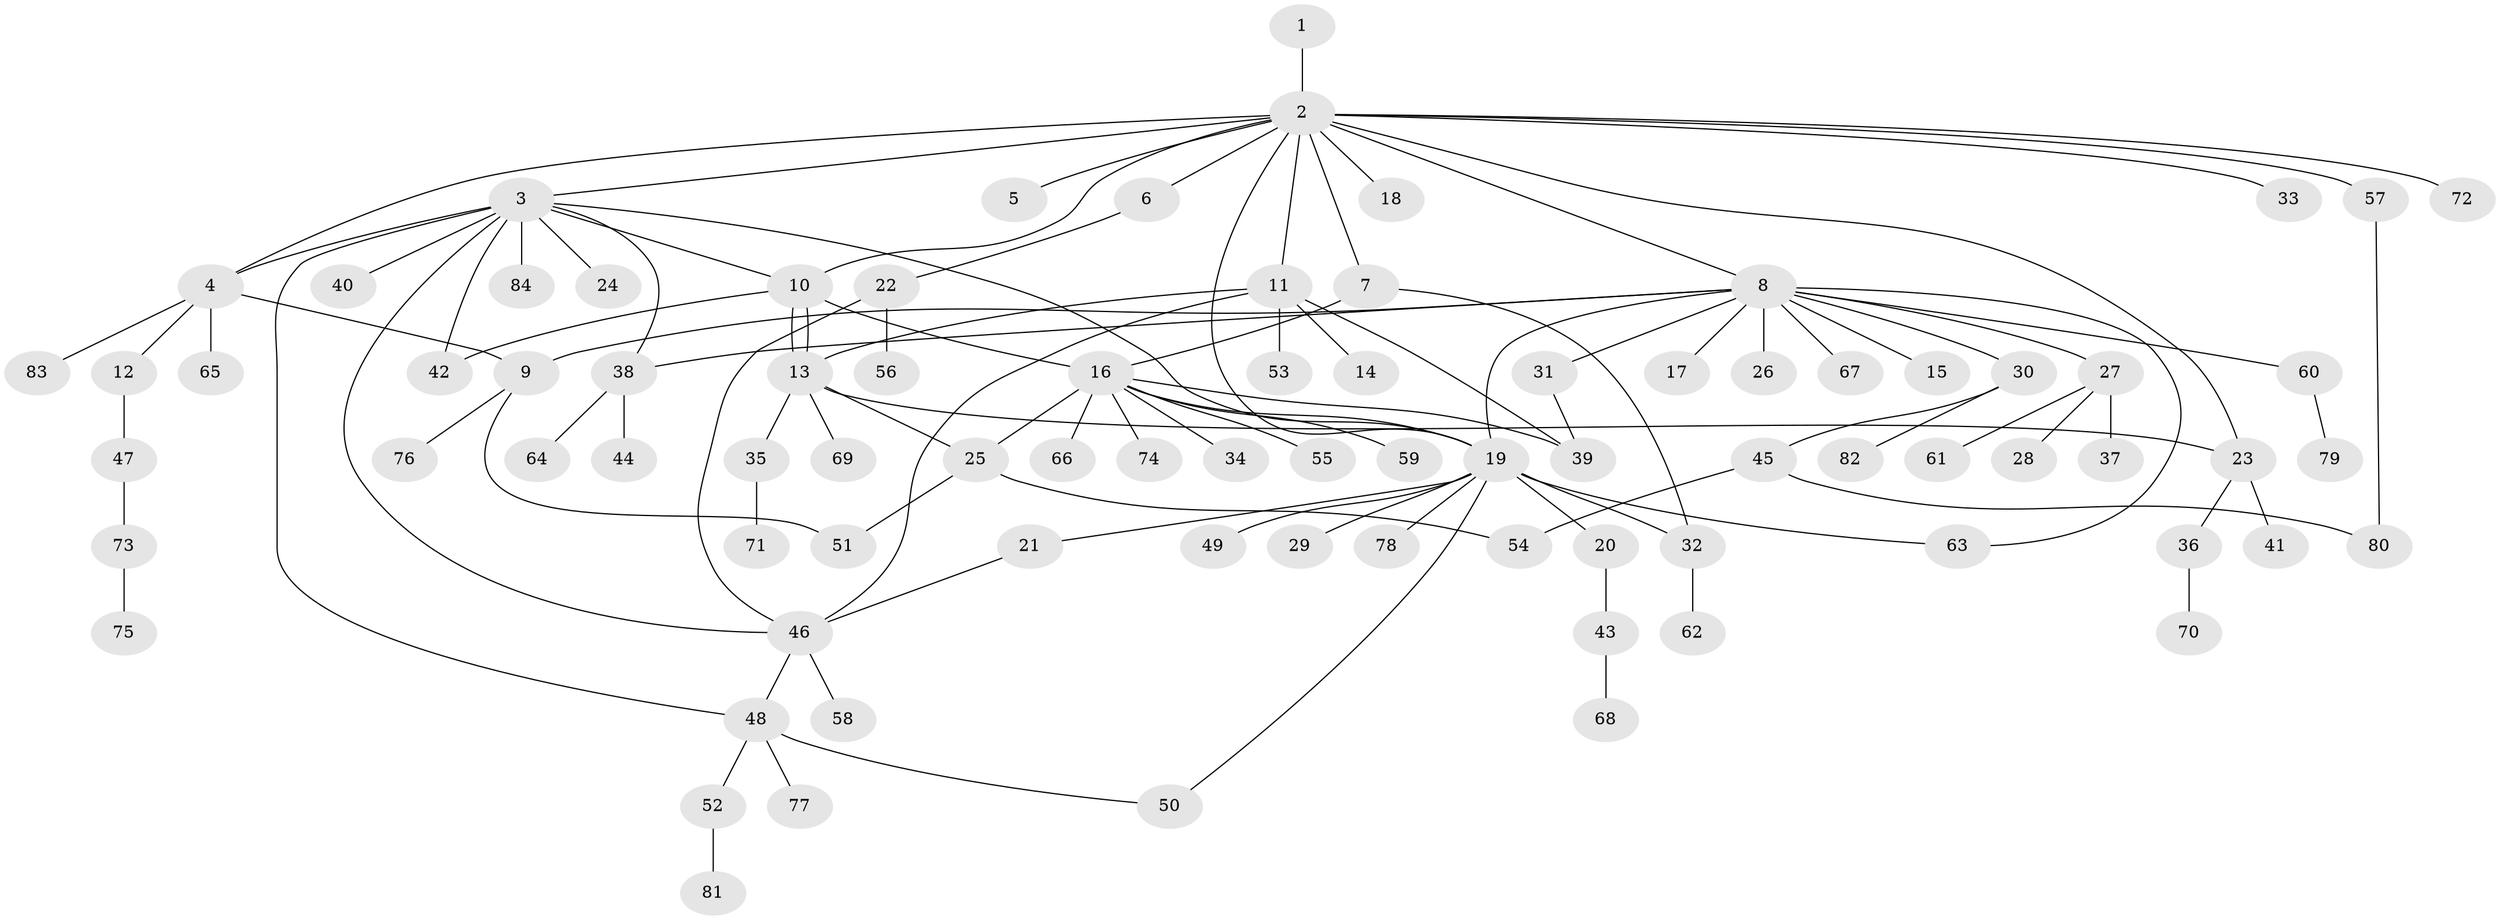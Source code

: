 // Generated by graph-tools (version 1.1) at 2025/01/03/09/25 03:01:49]
// undirected, 84 vertices, 108 edges
graph export_dot {
graph [start="1"]
  node [color=gray90,style=filled];
  1;
  2;
  3;
  4;
  5;
  6;
  7;
  8;
  9;
  10;
  11;
  12;
  13;
  14;
  15;
  16;
  17;
  18;
  19;
  20;
  21;
  22;
  23;
  24;
  25;
  26;
  27;
  28;
  29;
  30;
  31;
  32;
  33;
  34;
  35;
  36;
  37;
  38;
  39;
  40;
  41;
  42;
  43;
  44;
  45;
  46;
  47;
  48;
  49;
  50;
  51;
  52;
  53;
  54;
  55;
  56;
  57;
  58;
  59;
  60;
  61;
  62;
  63;
  64;
  65;
  66;
  67;
  68;
  69;
  70;
  71;
  72;
  73;
  74;
  75;
  76;
  77;
  78;
  79;
  80;
  81;
  82;
  83;
  84;
  1 -- 2;
  2 -- 3;
  2 -- 4;
  2 -- 5;
  2 -- 6;
  2 -- 7;
  2 -- 8;
  2 -- 10;
  2 -- 11;
  2 -- 18;
  2 -- 19;
  2 -- 23;
  2 -- 33;
  2 -- 57;
  2 -- 72;
  3 -- 4;
  3 -- 10;
  3 -- 19;
  3 -- 24;
  3 -- 38;
  3 -- 40;
  3 -- 42;
  3 -- 46;
  3 -- 48;
  3 -- 84;
  4 -- 9;
  4 -- 12;
  4 -- 65;
  4 -- 83;
  6 -- 22;
  7 -- 16;
  7 -- 32;
  8 -- 9;
  8 -- 15;
  8 -- 17;
  8 -- 19;
  8 -- 26;
  8 -- 27;
  8 -- 30;
  8 -- 31;
  8 -- 38;
  8 -- 60;
  8 -- 63;
  8 -- 67;
  9 -- 51;
  9 -- 76;
  10 -- 13;
  10 -- 13;
  10 -- 16;
  10 -- 42;
  11 -- 13;
  11 -- 14;
  11 -- 39;
  11 -- 46;
  11 -- 53;
  12 -- 47;
  13 -- 23;
  13 -- 25;
  13 -- 35;
  13 -- 69;
  16 -- 19;
  16 -- 25;
  16 -- 34;
  16 -- 39;
  16 -- 55;
  16 -- 59;
  16 -- 66;
  16 -- 74;
  19 -- 20;
  19 -- 21;
  19 -- 29;
  19 -- 32;
  19 -- 49;
  19 -- 50;
  19 -- 63;
  19 -- 78;
  20 -- 43;
  21 -- 46;
  22 -- 46;
  22 -- 56;
  23 -- 36;
  23 -- 41;
  25 -- 51;
  25 -- 54;
  27 -- 28;
  27 -- 37;
  27 -- 61;
  30 -- 45;
  30 -- 82;
  31 -- 39;
  32 -- 62;
  35 -- 71;
  36 -- 70;
  38 -- 44;
  38 -- 64;
  43 -- 68;
  45 -- 54;
  45 -- 80;
  46 -- 48;
  46 -- 58;
  47 -- 73;
  48 -- 50;
  48 -- 52;
  48 -- 77;
  52 -- 81;
  57 -- 80;
  60 -- 79;
  73 -- 75;
}
